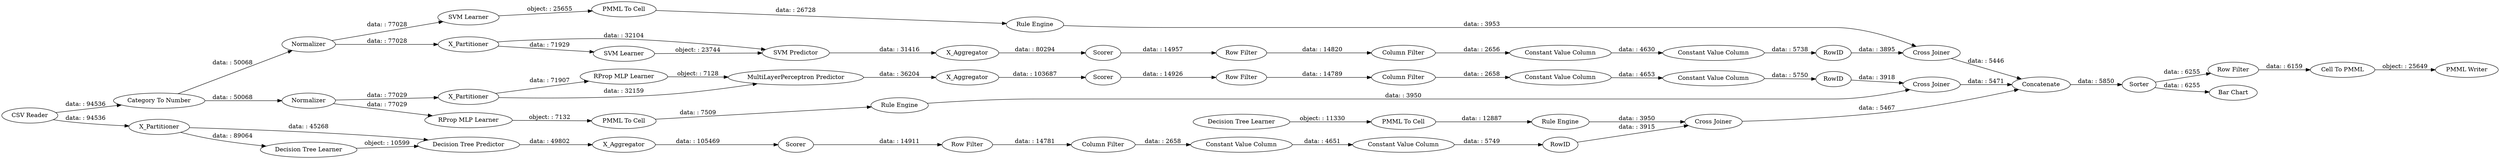 digraph {
	"4531267904174909464_22" [label="PMML To Cell"]
	"3224504289867723505_34" [label="Rule Engine"]
	"-2946083033036735529_31" [label="RProp MLP Learner"]
	"-5765970372191564406_292" [label="Constant Value Column"]
	"-1481515172769908716_34" [label="PMML To Cell"]
	"597535086895756105_32" [label="SVM Predictor"]
	"-3326258878040255646_290" [label="Constant Value Column"]
	"-2023920185127044755_54" [label="Cell To PMML"]
	"597535086895756105_31" [label="SVM Learner"]
	"-1481515172769908716_33" [label="SVM Learner"]
	"-2946083033036735529_39" [label=Normalizer]
	"4531267904174909464_34" [label="Rule Engine"]
	"2695304372675042448_290" [label="Constant Value Column"]
	"3224504289867723505_33" [label="Decision Tree Learner"]
	"597535086895756105_41" [label=Scorer]
	"597535086895756105_7" [label=X_Aggregator]
	"-5185280248515210021_39" [label=Scorer]
	"4531267904174909464_35" [label="RProp MLP Learner"]
	"-3326258878040255646_293" [label=RowID]
	"-5185280248515210021_7" [label=X_Aggregator]
	"-3326258878040255646_294" [label="Column Filter"]
	"2695304372675042448_9" [label="Row Filter"]
	"597535086895756105_39" [label="Cross Joiner"]
	"2695304372675042448_293" [label=RowID]
	"-3326258878040255646_292" [label="Constant Value Column"]
	"-1481515172769908716_35" [label="Rule Engine"]
	"-2023920185127044755_53" [label="Row Filter"]
	"-5765970372191564406_293" [label=RowID]
	"-5185280248515210021_38" [label="Cross Joiner"]
	"-2023920185127044755_60" [label=Concatenate]
	"-5765970372191564406_9" [label="Row Filter"]
	"-2946083033036735529_38" [label="Cross Joiner"]
	"-5185280248515210021_32" [label="Decision Tree Predictor"]
	"-5185280248515210021_31" [label="Decision Tree Learner"]
	"2695304372675042448_294" [label="Column Filter"]
	"-2946083033036735529_40" [label=Scorer]
	"-5765970372191564406_290" [label="Constant Value Column"]
	"-2946083033036735529_7" [label=X_Aggregator]
	"597535086895756105_2" [label=X_Partitioner]
	"2695304372675042448_292" [label="Constant Value Column"]
	"597535086895756105_40" [label=Normalizer]
	"-2946083033036735529_32" [label="MultiLayerPerceptron Predictor"]
	"-5185280248515210021_2" [label=X_Partitioner]
	"-3326258878040255646_9" [label="Row Filter"]
	"-2023920185127044755_58" [label="Category To Number"]
	"-5765970372191564406_294" [label="Column Filter"]
	"-2023920185127044755_62" [label="CSV Reader"]
	"-2023920185127044755_59" [label="Bar Chart"]
	"-2023920185127044755_61" [label="PMML Writer"]
	"3224504289867723505_28" [label="PMML To Cell"]
	"-2946083033036735529_2" [label=X_Partitioner]
	"-2023920185127044755_52" [label=Sorter]
	"-5765970372191564406_293" -> "-2946083033036735529_38" [label="data: : 3918"]
	"4531267904174909464_34" -> "-2946083033036735529_38" [label="data: : 3950"]
	"597535086895756105_7" -> "597535086895756105_41" [label="data: : 80294"]
	"-2023920185127044755_58" -> "-2946083033036735529_39" [label="data: : 50068"]
	"3224504289867723505_28" -> "3224504289867723505_34" [label="data: : 12887"]
	"2695304372675042448_290" -> "2695304372675042448_292" [label="data: : 4651"]
	"-5765970372191564406_292" -> "-5765970372191564406_293" [label="data: : 5750"]
	"597535086895756105_32" -> "597535086895756105_7" [label="data: : 31416"]
	"597535086895756105_40" -> "-1481515172769908716_33" [label="data: : 77028"]
	"4531267904174909464_22" -> "4531267904174909464_34" [label="data: : 7509"]
	"-5185280248515210021_31" -> "-5185280248515210021_32" [label="object: : 10599"]
	"-5185280248515210021_7" -> "-5185280248515210021_39" [label="data: : 105469"]
	"-5185280248515210021_2" -> "-5185280248515210021_31" [label="data: : 89064"]
	"-2023920185127044755_54" -> "-2023920185127044755_61" [label="object: : 25649"]
	"-3326258878040255646_9" -> "-3326258878040255646_294" [label="data: : 14820"]
	"-5185280248515210021_2" -> "-5185280248515210021_32" [label="data: : 45268"]
	"-5765970372191564406_294" -> "-5765970372191564406_290" [label="data: : 2658"]
	"-2946083033036735529_2" -> "-2946083033036735529_32" [label="data: : 32159"]
	"-2023920185127044755_58" -> "597535086895756105_40" [label="data: : 50068"]
	"597535086895756105_2" -> "597535086895756105_32" [label="data: : 32104"]
	"-2946083033036735529_38" -> "-2023920185127044755_60" [label="data: : 5471"]
	"2695304372675042448_293" -> "-5185280248515210021_38" [label="data: : 3915"]
	"2695304372675042448_294" -> "2695304372675042448_290" [label="data: : 2658"]
	"597535086895756105_40" -> "597535086895756105_2" [label="data: : 77028"]
	"-5185280248515210021_39" -> "2695304372675042448_9" [label="data: : 14911"]
	"-5765970372191564406_290" -> "-5765970372191564406_292" [label="data: : 4653"]
	"-3326258878040255646_290" -> "-3326258878040255646_292" [label="data: : 4630"]
	"-2946083033036735529_7" -> "-2946083033036735529_40" [label="data: : 103687"]
	"-1481515172769908716_33" -> "-1481515172769908716_34" [label="object: : 25655"]
	"-2023920185127044755_53" -> "-2023920185127044755_54" [label="data: : 6159"]
	"-1481515172769908716_34" -> "-1481515172769908716_35" [label="data: : 26728"]
	"-5185280248515210021_38" -> "-2023920185127044755_60" [label="data: : 5467"]
	"597535086895756105_2" -> "597535086895756105_31" [label="data: : 71929"]
	"-2946083033036735529_39" -> "-2946083033036735529_2" [label="data: : 77029"]
	"-2023920185127044755_52" -> "-2023920185127044755_53" [label="data: : 6255"]
	"-2023920185127044755_62" -> "-5185280248515210021_2" [label="data: : 94536"]
	"-2946083033036735529_32" -> "-2946083033036735529_7" [label="data: : 36204"]
	"-2023920185127044755_60" -> "-2023920185127044755_52" [label="data: : 5850"]
	"2695304372675042448_292" -> "2695304372675042448_293" [label="data: : 5749"]
	"-2023920185127044755_62" -> "-2023920185127044755_58" [label="data: : 94536"]
	"597535086895756105_39" -> "-2023920185127044755_60" [label="data: : 5446"]
	"597535086895756105_41" -> "-3326258878040255646_9" [label="data: : 14957"]
	"-2946083033036735529_2" -> "-2946083033036735529_31" [label="data: : 71907"]
	"-2946083033036735529_39" -> "4531267904174909464_35" [label="data: : 77029"]
	"4531267904174909464_35" -> "4531267904174909464_22" [label="object: : 7132"]
	"3224504289867723505_34" -> "-5185280248515210021_38" [label="data: : 3950"]
	"597535086895756105_31" -> "597535086895756105_32" [label="object: : 23744"]
	"-5185280248515210021_32" -> "-5185280248515210021_7" [label="data: : 49802"]
	"-3326258878040255646_293" -> "597535086895756105_39" [label="data: : 3895"]
	"-2946083033036735529_40" -> "-5765970372191564406_9" [label="data: : 14926"]
	"-5765970372191564406_9" -> "-5765970372191564406_294" [label="data: : 14789"]
	"-2946083033036735529_31" -> "-2946083033036735529_32" [label="object: : 7128"]
	"3224504289867723505_33" -> "3224504289867723505_28" [label="object: : 11330"]
	"-3326258878040255646_292" -> "-3326258878040255646_293" [label="data: : 5738"]
	"-1481515172769908716_35" -> "597535086895756105_39" [label="data: : 3953"]
	"-3326258878040255646_294" -> "-3326258878040255646_290" [label="data: : 2656"]
	"2695304372675042448_9" -> "2695304372675042448_294" [label="data: : 14781"]
	"-2023920185127044755_52" -> "-2023920185127044755_59" [label="data: : 6255"]
	rankdir=LR
}
